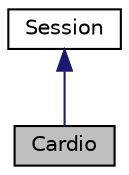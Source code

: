 digraph "Cardio"
{
 // LATEX_PDF_SIZE
  edge [fontname="Helvetica",fontsize="10",labelfontname="Helvetica",labelfontsize="10"];
  node [fontname="Helvetica",fontsize="10",shape=record];
  Node1 [label="Cardio",height=0.2,width=0.4,color="black", fillcolor="grey75", style="filled", fontcolor="black",tooltip="The Cardio class: Clase de sesión de entrenamiento del tipo cardio."];
  Node2 -> Node1 [dir="back",color="midnightblue",fontsize="10",style="solid",fontname="Helvetica"];
  Node2 [label="Session",height=0.2,width=0.4,color="black", fillcolor="white", style="filled",URL="$classSession.html",tooltip="The Session class: Clase abstracta para sesión de entrenamiento genérica."];
}
